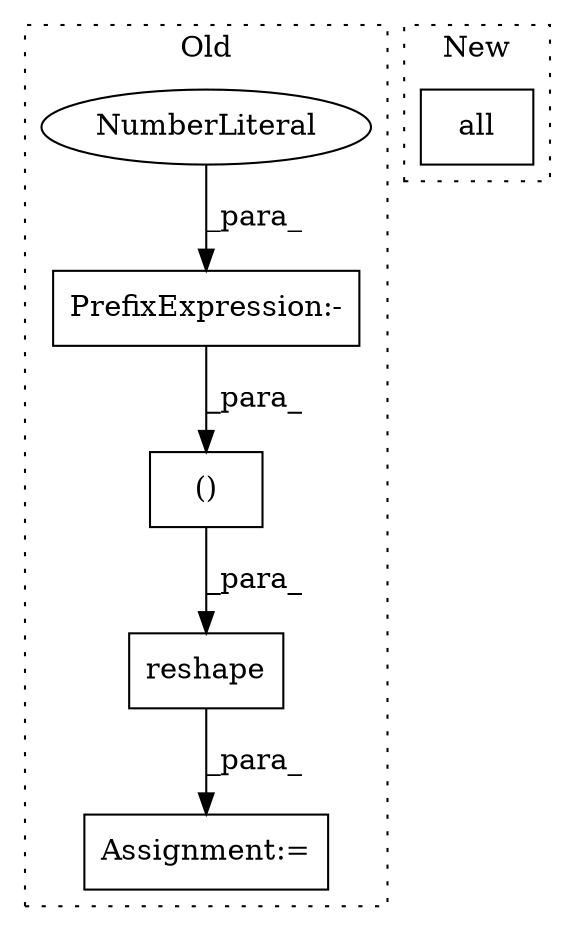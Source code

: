 digraph G {
subgraph cluster0 {
1 [label="reshape" a="32" s="3023,3052" l="13,2" shape="box"];
3 [label="()" a="106" s="3036" l="16" shape="box"];
4 [label="PrefixExpression:-" a="38" s="3036" l="1" shape="box"];
5 [label="NumberLiteral" a="34" s="3037" l="1" shape="ellipse"];
6 [label="Assignment:=" a="7" s="3015" l="1" shape="box"];
label = "Old";
style="dotted";
}
subgraph cluster1 {
2 [label="all" a="32" s="4620,4632" l="4,1" shape="box"];
label = "New";
style="dotted";
}
1 -> 6 [label="_para_"];
3 -> 1 [label="_para_"];
4 -> 3 [label="_para_"];
5 -> 4 [label="_para_"];
}